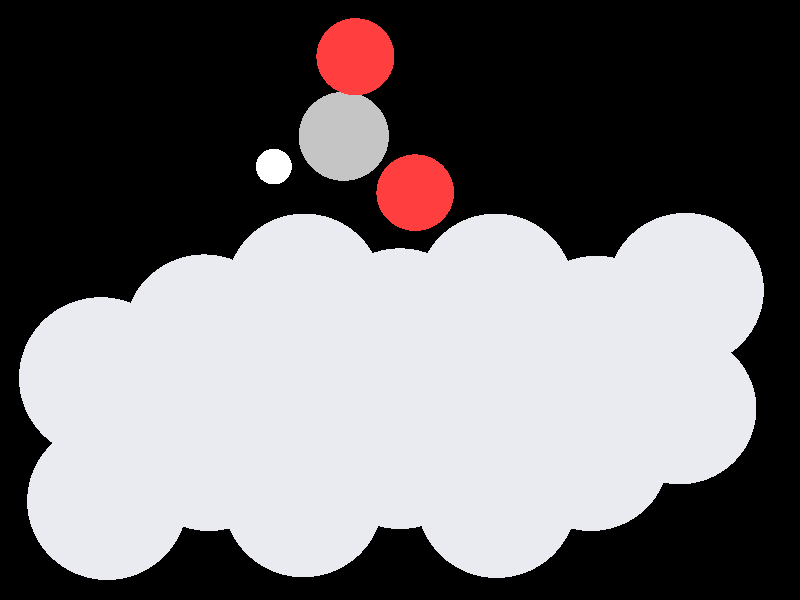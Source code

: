 #include "colors.inc"
#include "finish.inc"

global_settings {assumed_gamma 1 max_trace_level 6}
background {color White transmit 1.0}
camera {perspective
  right -11.34*x up 8.62*y
  direction 100.00*z
  location <0,0,100.00> look_at <0,0,0>}


light_source {<  2.00,   3.00,  40.00> color White
  area_light <0.70, 0, 0>, <0, 0.70, 0>, 3, 3
  adaptive 1 jitter}
// no fog
#declare simple = finish {phong 0.7}
#declare pale = finish {ambient 0.5 diffuse 0.85 roughness 0.001 specular 0.200 }
#declare intermediate = finish {ambient 0.3 diffuse 0.6 specular 0.1 roughness 0.04}
#declare vmd = finish {ambient 0.0 diffuse 0.65 phong 0.1 phong_size 40.0 specular 0.5 }
#declare jmol = finish {ambient 0.2 diffuse 0.6 specular 1 roughness 0.001 metallic}
#declare ase2 = finish {ambient 0.05 brilliance 3 diffuse 0.6 metallic specular 0.7 roughness 0.04 reflection 0.15}
#declare ase3 = finish {ambient 0.15 brilliance 2 diffuse 0.6 metallic specular 1.0 roughness 0.001 reflection 0.0}
#declare glass = finish {ambient 0.05 diffuse 0.3 specular 1.0 roughness 0.001}
#declare glass2 = finish {ambient 0.01 diffuse 0.3 specular 1.0 reflection 0.25 roughness 0.001}
#declare Rcell = 0.050;
#declare Rbond = 0.100;

#macro atom(LOC, R, COL, TRANS, FIN)
  sphere{LOC, R texture{pigment{color COL transmit TRANS} finish{FIN}}}
#end
#macro constrain(LOC, R, COL, TRANS FIN)
union{torus{R, Rcell rotate 45*z texture{pigment{color COL transmit TRANS} finish{FIN}}}
     torus{R, Rcell rotate -45*z texture{pigment{color COL transmit TRANS} finish{FIN}}}
     translate LOC}
#end

// no cell vertices
atom(< -4.24,  -2.95,  -2.20>, 1.16, rgb <0.82, 0.82, 0.88>, 0.0, ase3) // #0
atom(< -1.40,  -2.91,  -2.20>, 1.16, rgb <0.82, 0.82, 0.88>, 0.0, ase3) // #1
atom(<  1.40,  -2.92,  -2.20>, 1.16, rgb <0.82, 0.82, 0.88>, 0.0, ase3) // #2
atom(< -2.83,  -2.31,  -4.57>, 1.16, rgb <0.82, 0.82, 0.88>, 0.0, ase3) // #3
atom(< -0.00,  -2.28,  -4.55>, 1.16, rgb <0.82, 0.82, 0.88>, 0.0, ase3) // #4
atom(<  2.83,  -2.31,  -4.57>, 1.16, rgb <0.82, 0.82, 0.88>, 0.0, ase3) // #5
atom(< -1.41,  -1.68,  -6.94>, 1.16, rgb <0.82, 0.82, 0.88>, 0.0, ase3) // #6
atom(<  1.41,  -1.68,  -6.94>, 1.16, rgb <0.82, 0.82, 0.88>, 0.0, ase3) // #7
atom(<  4.24,  -1.67,  -6.93>, 1.16, rgb <0.82, 0.82, 0.88>, 0.0, ase3) // #8
atom(< -4.24,  -1.12,  -0.01>, 1.16, rgb <0.82, 0.82, 0.88>, 0.0, ase3) // #9
atom(< -1.42,  -1.14,  -0.00>, 1.16, rgb <0.82, 0.82, 0.88>, 0.0, ase3) // #10
atom(<  1.42,  -1.14,   0.00>, 1.16, rgb <0.82, 0.82, 0.88>, 0.0, ase3) // #11
atom(< -2.84,  -0.49,  -2.38>, 1.16, rgb <0.82, 0.82, 0.88>, 0.0, ase3) // #12
atom(< -0.00,  -0.40,  -2.36>, 1.16, rgb <0.82, 0.82, 0.88>, 0.0, ase3) // #13
atom(<  2.85,  -0.51,  -2.38>, 1.16, rgb <0.82, 0.82, 0.88>, 0.0, ase3) // #14
atom(< -1.42,   0.14,  -4.77>, 1.16, rgb <0.82, 0.82, 0.88>, 0.0, ase3) // #15
atom(<  1.42,   0.14,  -4.77>, 1.16, rgb <0.82, 0.82, 0.88>, 0.0, ase3) // #16
atom(<  4.24,   0.15,  -4.75>, 1.16, rgb <0.82, 0.82, 0.88>, 0.0, ase3) // #17
atom(< -0.81,   2.39,  -1.62>, 0.65, rgb <0.56, 0.56, 0.56>, 0.0, ase3) // #18
atom(< -1.82,   1.95,  -1.78>, 0.26, rgb <1.00, 1.00, 1.00>, 0.0, ase3) // #19
atom(<  0.22,   1.57,  -1.82>, 0.56, rgb <1.00, 0.05, 0.05>, 0.0, ase3) // #20
atom(< -0.64,   3.54,  -1.28>, 0.56, rgb <1.00, 0.05, 0.05>, 0.0, ase3) // #21

// no constraints
